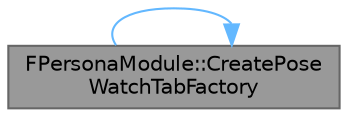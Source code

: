 digraph "FPersonaModule::CreatePoseWatchTabFactory"
{
 // INTERACTIVE_SVG=YES
 // LATEX_PDF_SIZE
  bgcolor="transparent";
  edge [fontname=Helvetica,fontsize=10,labelfontname=Helvetica,labelfontsize=10];
  node [fontname=Helvetica,fontsize=10,shape=box,height=0.2,width=0.4];
  rankdir="LR";
  Node1 [id="Node000001",label="FPersonaModule::CreatePose\lWatchTabFactory",height=0.2,width=0.4,color="gray40", fillcolor="grey60", style="filled", fontcolor="black",tooltip="Create a tab factory for the pose watch manager."];
  Node1 -> Node1 [id="edge1_Node000001_Node000001",color="steelblue1",style="solid",tooltip=" "];
}
